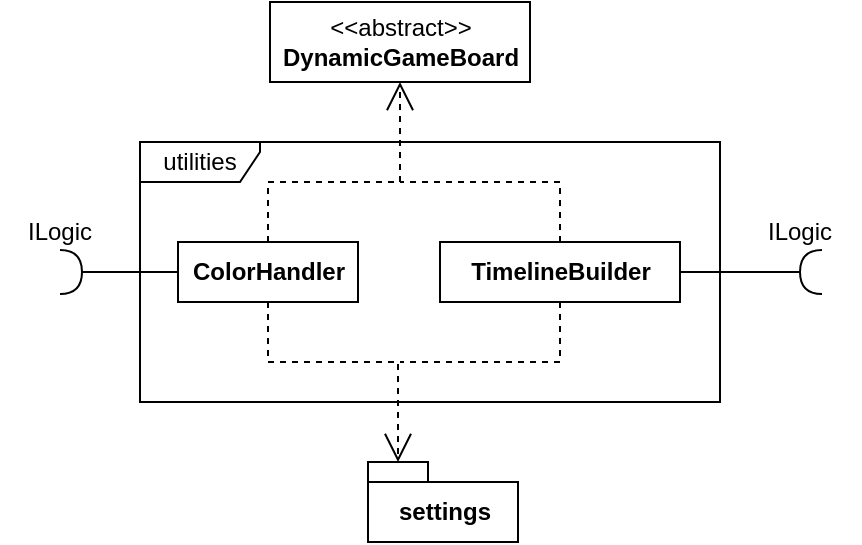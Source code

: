 <mxfile version="20.5.3" type="github">
  <diagram id="CzbH3OlszAmd5ryFMdcJ" name="Pagina-1">
    <mxGraphModel dx="953" dy="527" grid="1" gridSize="10" guides="1" tooltips="1" connect="1" arrows="1" fold="1" page="1" pageScale="1" pageWidth="827" pageHeight="1169" math="0" shadow="0">
      <root>
        <mxCell id="0" />
        <mxCell id="1" parent="0" />
        <mxCell id="vhbAsbXVGM4gu8aa0VGT-1" value="settings" style="shape=folder;fontStyle=1;spacingTop=10;tabWidth=30;tabHeight=10;tabPosition=left;html=1;" vertex="1" parent="1">
          <mxGeometry x="314" y="320" width="75" height="40" as="geometry" />
        </mxCell>
        <mxCell id="vhbAsbXVGM4gu8aa0VGT-2" value="&lt;b&gt;ColorHandler&lt;/b&gt;" style="html=1;" vertex="1" parent="1">
          <mxGeometry x="219" y="210" width="90" height="30" as="geometry" />
        </mxCell>
        <mxCell id="vhbAsbXVGM4gu8aa0VGT-3" value="&amp;lt;&amp;lt;abstract&amp;gt;&amp;gt;&lt;br&gt;&lt;b&gt;DynamicGameBoard&lt;/b&gt;" style="html=1;" vertex="1" parent="1">
          <mxGeometry x="265" y="90" width="130" height="40" as="geometry" />
        </mxCell>
        <mxCell id="vhbAsbXVGM4gu8aa0VGT-4" value="" style="shape=requiredInterface;html=1;verticalLabelPosition=bottom;sketch=0;rotation=0;aspect=fixed;" vertex="1" parent="1">
          <mxGeometry x="160" y="214" width="11" height="22" as="geometry" />
        </mxCell>
        <mxCell id="vhbAsbXVGM4gu8aa0VGT-5" value="ILogic" style="text;html=1;strokeColor=none;fillColor=none;align=center;verticalAlign=middle;whiteSpace=wrap;rounded=0;" vertex="1" parent="1">
          <mxGeometry x="130" y="190" width="60" height="30" as="geometry" />
        </mxCell>
        <mxCell id="vhbAsbXVGM4gu8aa0VGT-6" value="&lt;b&gt;TimelineBuilder&lt;/b&gt;" style="html=1;" vertex="1" parent="1">
          <mxGeometry x="350" y="210" width="120" height="30" as="geometry" />
        </mxCell>
        <mxCell id="vhbAsbXVGM4gu8aa0VGT-7" value="" style="endArrow=open;endSize=12;dashed=1;html=1;rounded=0;exitX=0.5;exitY=0;exitDx=0;exitDy=0;entryX=0.5;entryY=1;entryDx=0;entryDy=0;" edge="1" parent="1" source="vhbAsbXVGM4gu8aa0VGT-2" target="vhbAsbXVGM4gu8aa0VGT-3">
          <mxGeometry x="-0.443" y="-39" width="160" relative="1" as="geometry">
            <mxPoint x="200" y="265.0" as="sourcePoint" />
            <mxPoint x="120" y="265.0" as="targetPoint" />
            <mxPoint as="offset" />
            <Array as="points">
              <mxPoint x="264" y="180" />
              <mxPoint x="330" y="180" />
            </Array>
          </mxGeometry>
        </mxCell>
        <mxCell id="vhbAsbXVGM4gu8aa0VGT-8" value="" style="endArrow=none;html=1;rounded=0;exitX=0;exitY=0.5;exitDx=0;exitDy=0;entryX=1;entryY=0.5;entryDx=0;entryDy=0;entryPerimeter=0;" edge="1" parent="1" source="vhbAsbXVGM4gu8aa0VGT-2" target="vhbAsbXVGM4gu8aa0VGT-4">
          <mxGeometry width="50" height="50" relative="1" as="geometry">
            <mxPoint x="320" y="280" as="sourcePoint" />
            <mxPoint x="150" y="225" as="targetPoint" />
          </mxGeometry>
        </mxCell>
        <mxCell id="vhbAsbXVGM4gu8aa0VGT-9" value="" style="shape=requiredInterface;html=1;verticalLabelPosition=bottom;sketch=0;rotation=-180;aspect=fixed;" vertex="1" parent="1">
          <mxGeometry x="530" y="214" width="11" height="22" as="geometry" />
        </mxCell>
        <mxCell id="vhbAsbXVGM4gu8aa0VGT-10" value="ILogic" style="text;html=1;strokeColor=none;fillColor=none;align=center;verticalAlign=middle;whiteSpace=wrap;rounded=0;" vertex="1" parent="1">
          <mxGeometry x="500" y="190" width="60" height="30" as="geometry" />
        </mxCell>
        <mxCell id="vhbAsbXVGM4gu8aa0VGT-11" value="" style="endArrow=none;html=1;rounded=0;entryX=1;entryY=0.5;entryDx=0;entryDy=0;entryPerimeter=0;exitX=1;exitY=0.5;exitDx=0;exitDy=0;" edge="1" parent="1" source="vhbAsbXVGM4gu8aa0VGT-6" target="vhbAsbXVGM4gu8aa0VGT-9">
          <mxGeometry width="50" height="50" relative="1" as="geometry">
            <mxPoint x="320" y="280" as="sourcePoint" />
            <mxPoint x="370" y="230" as="targetPoint" />
          </mxGeometry>
        </mxCell>
        <mxCell id="vhbAsbXVGM4gu8aa0VGT-12" value="" style="endArrow=none;dashed=1;html=1;rounded=0;exitX=0.5;exitY=0;exitDx=0;exitDy=0;" edge="1" parent="1" source="vhbAsbXVGM4gu8aa0VGT-6">
          <mxGeometry width="50" height="50" relative="1" as="geometry">
            <mxPoint x="320" y="280" as="sourcePoint" />
            <mxPoint x="330" y="180" as="targetPoint" />
            <Array as="points">
              <mxPoint x="410" y="180" />
            </Array>
          </mxGeometry>
        </mxCell>
        <mxCell id="vhbAsbXVGM4gu8aa0VGT-13" value="" style="endArrow=open;endSize=12;dashed=1;html=1;rounded=0;exitX=0.5;exitY=1;exitDx=0;exitDy=0;entryX=0;entryY=0;entryDx=15;entryDy=0;entryPerimeter=0;" edge="1" parent="1" source="vhbAsbXVGM4gu8aa0VGT-2" target="vhbAsbXVGM4gu8aa0VGT-1">
          <mxGeometry x="-0.443" y="-39" width="160" relative="1" as="geometry">
            <mxPoint x="274" y="220" as="sourcePoint" />
            <mxPoint x="340" y="130" as="targetPoint" />
            <mxPoint as="offset" />
            <Array as="points">
              <mxPoint x="264" y="270" />
              <mxPoint x="329" y="270" />
            </Array>
          </mxGeometry>
        </mxCell>
        <mxCell id="vhbAsbXVGM4gu8aa0VGT-14" value="" style="endArrow=none;dashed=1;html=1;rounded=0;exitX=0.5;exitY=1;exitDx=0;exitDy=0;" edge="1" parent="1" source="vhbAsbXVGM4gu8aa0VGT-6">
          <mxGeometry width="50" height="50" relative="1" as="geometry">
            <mxPoint x="420" y="220" as="sourcePoint" />
            <mxPoint x="330" y="270" as="targetPoint" />
            <Array as="points">
              <mxPoint x="410" y="270" />
            </Array>
          </mxGeometry>
        </mxCell>
        <mxCell id="vhbAsbXVGM4gu8aa0VGT-15" value="utilities" style="shape=umlFrame;whiteSpace=wrap;html=1;width=60;height=20;" vertex="1" parent="1">
          <mxGeometry x="200" y="160" width="290" height="130" as="geometry" />
        </mxCell>
      </root>
    </mxGraphModel>
  </diagram>
</mxfile>
